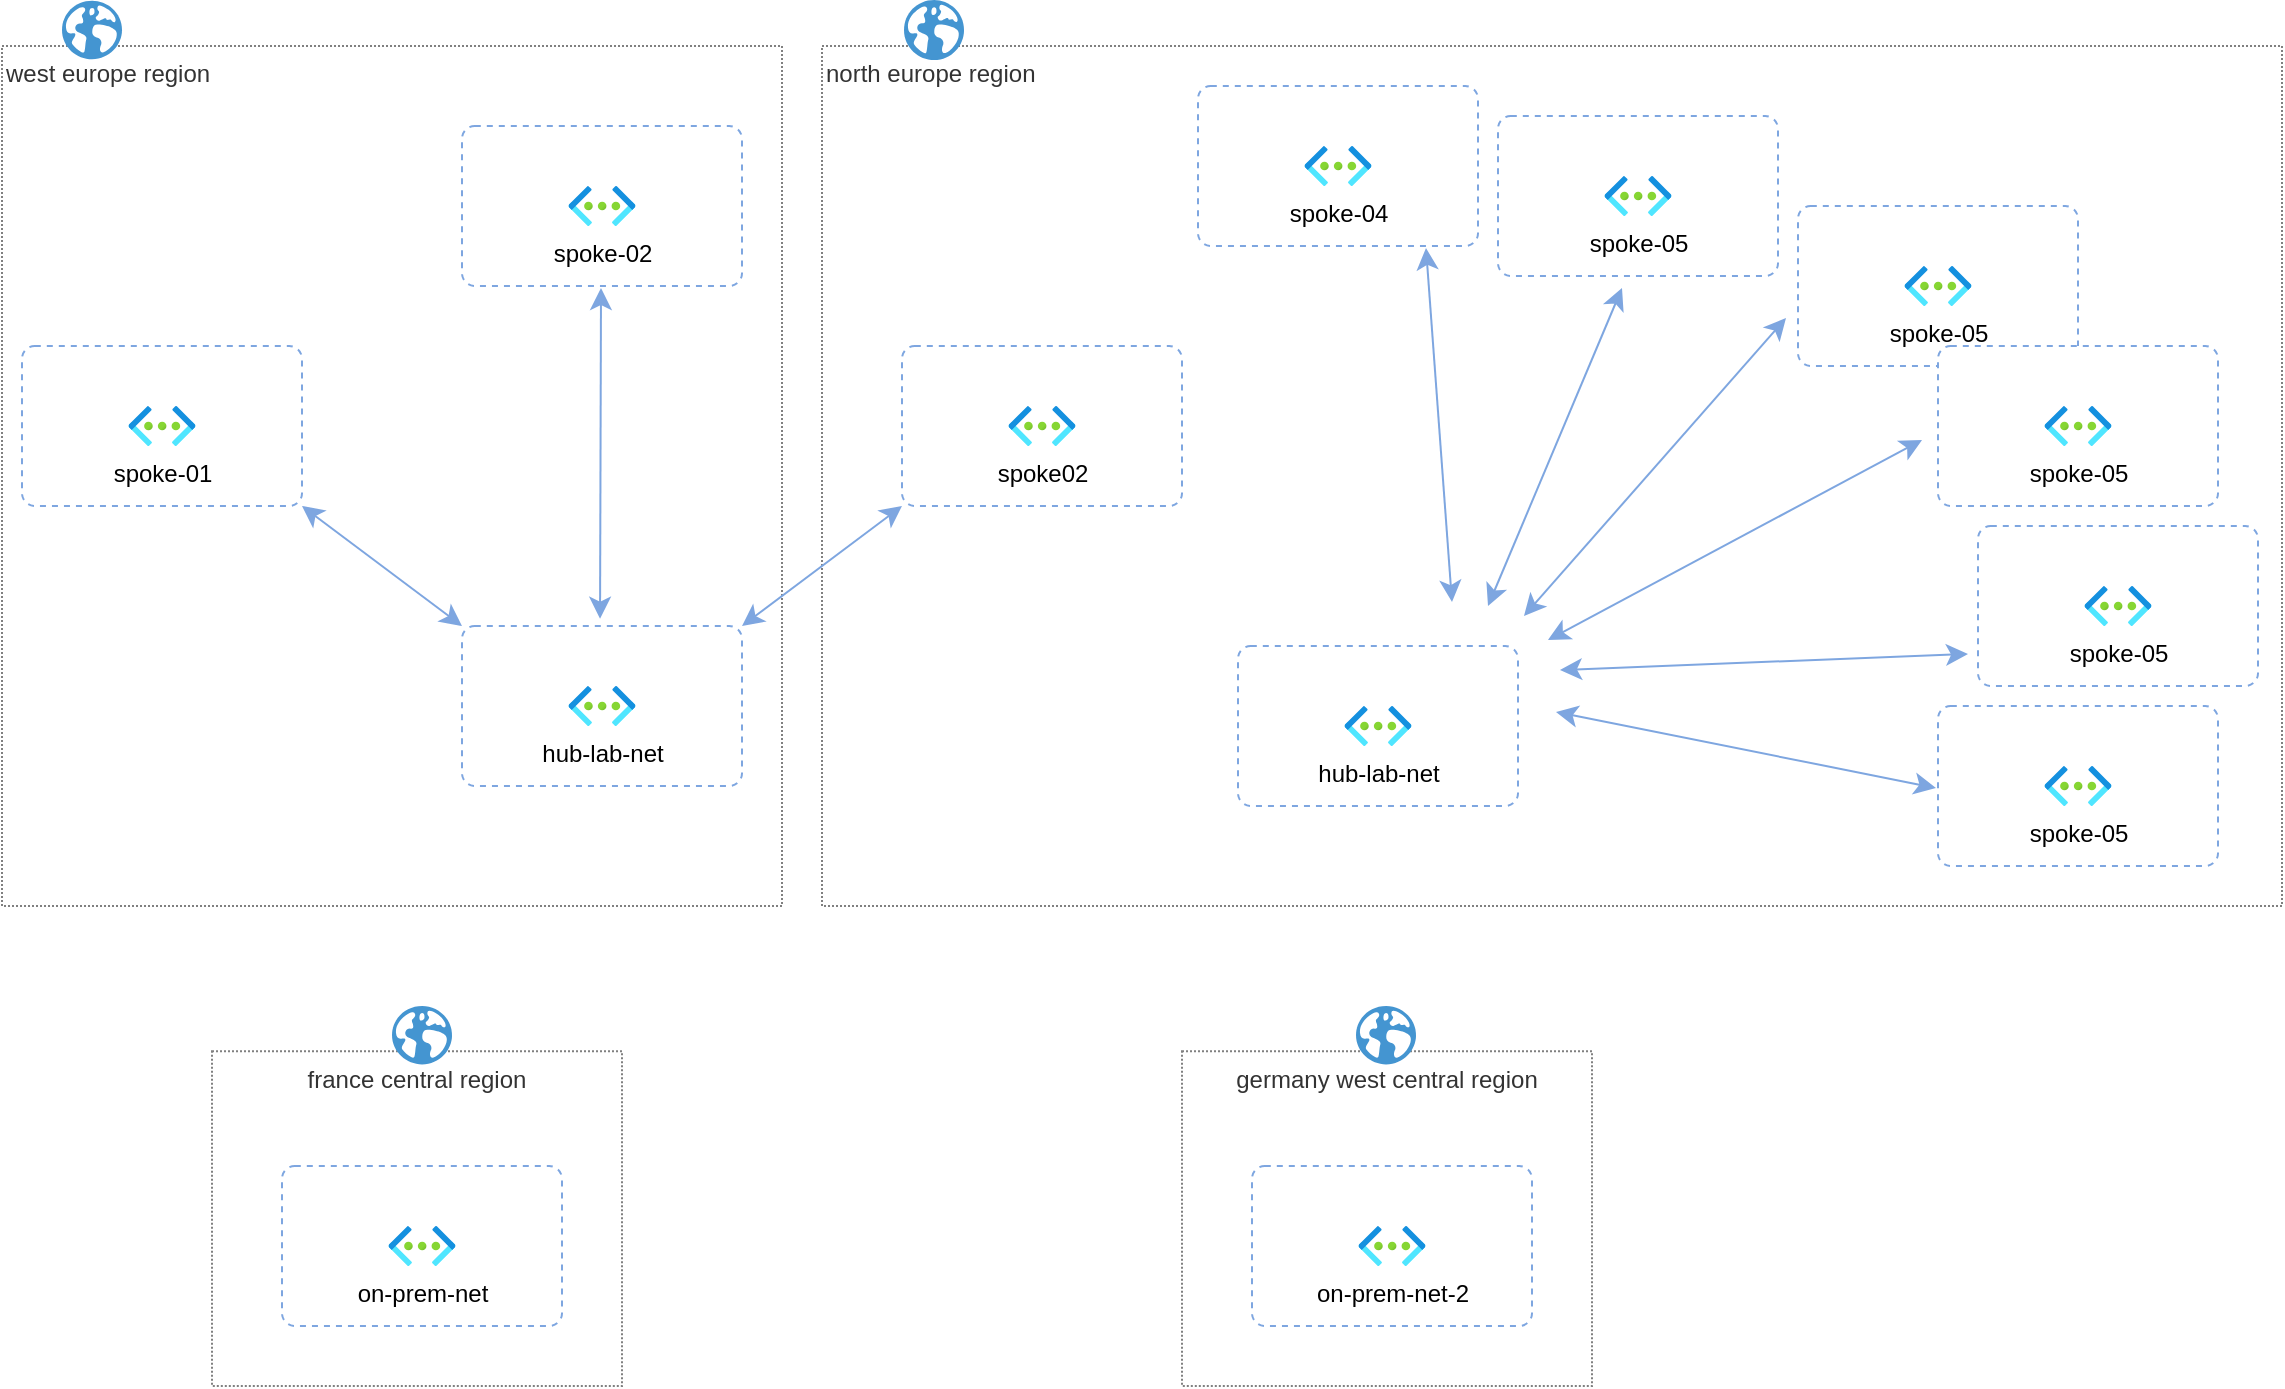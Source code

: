 <mxfile version="22.1.2" type="device">
  <diagram name="Page-1" id="FFA9UxrkgAWa3RQxIZZn">
    <mxGraphModel dx="2832" dy="1980" grid="1" gridSize="10" guides="1" tooltips="1" connect="1" arrows="1" fold="1" page="1" pageScale="1" pageWidth="850" pageHeight="1100" math="0" shadow="0">
      <root>
        <mxCell id="0" />
        <mxCell id="1" parent="0" />
        <mxCell id="5X7tObLMQbzSkKFwxiyW-83" value="west europe region" style="rounded=0;whiteSpace=wrap;html=1;fontSize=12;fillColor=none;strokeColor=#808080;dashed=1;dashPattern=1 1;verticalAlign=top;fontColor=#333333;align=left;" parent="1" vertex="1">
          <mxGeometry x="30" y="53" width="390" height="430" as="geometry" />
        </mxCell>
        <mxCell id="5X7tObLMQbzSkKFwxiyW-84" value="north europe region" style="rounded=0;whiteSpace=wrap;html=1;fontSize=12;fillColor=none;strokeColor=#808080;dashed=1;dashPattern=1 1;verticalAlign=top;fontColor=#333333;align=left;" parent="1" vertex="1">
          <mxGeometry x="440" y="53" width="730" height="430" as="geometry" />
        </mxCell>
        <mxCell id="5X7tObLMQbzSkKFwxiyW-85" value="" style="group" parent="1" vertex="1" connectable="0">
          <mxGeometry x="260" y="343" width="140" height="80" as="geometry" />
        </mxCell>
        <mxCell id="5X7tObLMQbzSkKFwxiyW-86" value="" style="rounded=1;whiteSpace=wrap;html=1;fontSize=16;dashed=1;strokeColor=#7EA6E0;arcSize=8;" parent="5X7tObLMQbzSkKFwxiyW-85" vertex="1">
          <mxGeometry width="140" height="80" as="geometry" />
        </mxCell>
        <mxCell id="5X7tObLMQbzSkKFwxiyW-87" value="hub-lab-net" style="aspect=fixed;html=1;points=[];align=center;image;fontSize=12;image=img/lib/azure2/networking/Virtual_Networks.svg;" parent="5X7tObLMQbzSkKFwxiyW-85" vertex="1">
          <mxGeometry x="53.25" y="30" width="33.5" height="20" as="geometry" />
        </mxCell>
        <mxCell id="5X7tObLMQbzSkKFwxiyW-88" value="" style="group" parent="1" vertex="1" connectable="0">
          <mxGeometry x="260" y="93" width="140" height="80" as="geometry" />
        </mxCell>
        <mxCell id="5X7tObLMQbzSkKFwxiyW-89" value="" style="rounded=1;whiteSpace=wrap;html=1;fontSize=16;dashed=1;strokeColor=#7EA6E0;arcSize=8;" parent="5X7tObLMQbzSkKFwxiyW-88" vertex="1">
          <mxGeometry width="140" height="80" as="geometry" />
        </mxCell>
        <mxCell id="5X7tObLMQbzSkKFwxiyW-90" value="spoke-02" style="aspect=fixed;html=1;points=[];align=center;image;fontSize=12;image=img/lib/azure2/networking/Virtual_Networks.svg;" parent="5X7tObLMQbzSkKFwxiyW-88" vertex="1">
          <mxGeometry x="53.25" y="30" width="33.5" height="20" as="geometry" />
        </mxCell>
        <mxCell id="5X7tObLMQbzSkKFwxiyW-91" value="" style="group" parent="1" vertex="1" connectable="0">
          <mxGeometry x="480" y="203" width="140" height="80" as="geometry" />
        </mxCell>
        <mxCell id="5X7tObLMQbzSkKFwxiyW-92" value="" style="rounded=1;whiteSpace=wrap;html=1;fontSize=16;dashed=1;strokeColor=#7EA6E0;arcSize=8;" parent="5X7tObLMQbzSkKFwxiyW-91" vertex="1">
          <mxGeometry width="140" height="80" as="geometry" />
        </mxCell>
        <mxCell id="5X7tObLMQbzSkKFwxiyW-93" value="spoke02" style="aspect=fixed;html=1;points=[];align=center;image;fontSize=12;image=img/lib/azure2/networking/Virtual_Networks.svg;" parent="5X7tObLMQbzSkKFwxiyW-91" vertex="1">
          <mxGeometry x="53.25" y="30" width="33.5" height="20" as="geometry" />
        </mxCell>
        <mxCell id="5X7tObLMQbzSkKFwxiyW-94" value="" style="group" parent="1" vertex="1" connectable="0">
          <mxGeometry x="40" y="203" width="140" height="80" as="geometry" />
        </mxCell>
        <mxCell id="5X7tObLMQbzSkKFwxiyW-95" value="" style="rounded=1;whiteSpace=wrap;html=1;fontSize=16;dashed=1;strokeColor=#7EA6E0;arcSize=8;" parent="5X7tObLMQbzSkKFwxiyW-94" vertex="1">
          <mxGeometry width="140" height="80" as="geometry" />
        </mxCell>
        <mxCell id="5X7tObLMQbzSkKFwxiyW-96" value="spoke-01" style="aspect=fixed;html=1;points=[];align=center;image;fontSize=12;image=img/lib/azure2/networking/Virtual_Networks.svg;" parent="5X7tObLMQbzSkKFwxiyW-94" vertex="1">
          <mxGeometry x="53.25" y="30" width="33.5" height="20" as="geometry" />
        </mxCell>
        <mxCell id="5X7tObLMQbzSkKFwxiyW-97" value="" style="group" parent="1" vertex="1" connectable="0">
          <mxGeometry x="648" y="353" width="140" height="80" as="geometry" />
        </mxCell>
        <mxCell id="5X7tObLMQbzSkKFwxiyW-98" value="" style="group" parent="5X7tObLMQbzSkKFwxiyW-97" vertex="1" connectable="0">
          <mxGeometry width="140" height="80" as="geometry" />
        </mxCell>
        <mxCell id="5X7tObLMQbzSkKFwxiyW-99" value="" style="rounded=1;whiteSpace=wrap;html=1;fontSize=16;dashed=1;strokeColor=#7EA6E0;arcSize=8;" parent="5X7tObLMQbzSkKFwxiyW-98" vertex="1">
          <mxGeometry width="140" height="80" as="geometry" />
        </mxCell>
        <mxCell id="5X7tObLMQbzSkKFwxiyW-100" value="hub-lab-net" style="aspect=fixed;html=1;points=[];align=center;image;fontSize=12;image=img/lib/azure2/networking/Virtual_Networks.svg;" parent="5X7tObLMQbzSkKFwxiyW-98" vertex="1">
          <mxGeometry x="53.25" y="30" width="33.5" height="20" as="geometry" />
        </mxCell>
        <mxCell id="5X7tObLMQbzSkKFwxiyW-101" value="" style="group" parent="1" vertex="1" connectable="0">
          <mxGeometry x="928" y="133" width="140" height="80" as="geometry" />
        </mxCell>
        <mxCell id="5X7tObLMQbzSkKFwxiyW-102" value="" style="rounded=1;whiteSpace=wrap;html=1;fontSize=16;dashed=1;strokeColor=#7EA6E0;arcSize=8;" parent="5X7tObLMQbzSkKFwxiyW-101" vertex="1">
          <mxGeometry width="140" height="80" as="geometry" />
        </mxCell>
        <mxCell id="5X7tObLMQbzSkKFwxiyW-103" value="spoke-05" style="aspect=fixed;html=1;points=[];align=center;image;fontSize=12;image=img/lib/azure2/networking/Virtual_Networks.svg;" parent="5X7tObLMQbzSkKFwxiyW-101" vertex="1">
          <mxGeometry x="53.25" y="30" width="33.5" height="20" as="geometry" />
        </mxCell>
        <mxCell id="5X7tObLMQbzSkKFwxiyW-104" value="" style="endArrow=classic;startArrow=classic;html=1;rounded=0;fontSize=12;startSize=8;endSize=8;curved=1;strokeColor=#7EA6E0;exitX=0.493;exitY=-0.058;exitDx=0;exitDy=0;exitPerimeter=0;" parent="1" edge="1">
          <mxGeometry width="50" height="50" relative="1" as="geometry">
            <mxPoint x="329.02" y="339.36" as="sourcePoint" />
            <mxPoint x="329.5" y="174" as="targetPoint" />
          </mxGeometry>
        </mxCell>
        <mxCell id="5X7tObLMQbzSkKFwxiyW-105" value="" style="endArrow=classic;startArrow=classic;html=1;rounded=0;fontSize=12;startSize=8;endSize=8;curved=1;strokeColor=#7EA6E0;entryX=0;entryY=1;entryDx=0;entryDy=0;" parent="1" target="5X7tObLMQbzSkKFwxiyW-92" edge="1">
          <mxGeometry width="50" height="50" relative="1" as="geometry">
            <mxPoint x="400" y="343" as="sourcePoint" />
            <mxPoint x="430.48" y="265.32" as="targetPoint" />
          </mxGeometry>
        </mxCell>
        <mxCell id="5X7tObLMQbzSkKFwxiyW-106" value="" style="endArrow=classic;startArrow=classic;html=1;rounded=0;fontSize=12;startSize=8;endSize=8;curved=1;strokeColor=#7EA6E0;entryX=0;entryY=1;entryDx=0;entryDy=0;" parent="1" edge="1">
          <mxGeometry width="50" height="50" relative="1" as="geometry">
            <mxPoint x="260" y="343" as="sourcePoint" />
            <mxPoint x="180" y="283" as="targetPoint" />
          </mxGeometry>
        </mxCell>
        <mxCell id="5X7tObLMQbzSkKFwxiyW-107" value="" style="endArrow=classic;startArrow=classic;html=1;rounded=0;fontSize=12;startSize=8;endSize=8;curved=1;strokeColor=#7EA6E0;" parent="1" edge="1">
          <mxGeometry width="50" height="50" relative="1" as="geometry">
            <mxPoint x="755" y="331" as="sourcePoint" />
            <mxPoint x="742" y="154" as="targetPoint" />
          </mxGeometry>
        </mxCell>
        <mxCell id="5X7tObLMQbzSkKFwxiyW-108" value="" style="shadow=0;dashed=0;html=1;strokeColor=none;fillColor=#4495D1;labelPosition=center;verticalLabelPosition=bottom;verticalAlign=top;align=center;outlineConnect=0;shape=mxgraph.veeam.globe;fontSize=16;" parent="1" vertex="1">
          <mxGeometry x="481" y="30" width="30" height="30" as="geometry" />
        </mxCell>
        <mxCell id="5X7tObLMQbzSkKFwxiyW-109" value="" style="shadow=0;dashed=0;html=1;strokeColor=none;fillColor=#4495D1;labelPosition=center;verticalLabelPosition=bottom;verticalAlign=top;align=center;outlineConnect=0;shape=mxgraph.veeam.globe;fontSize=16;" parent="1" vertex="1">
          <mxGeometry x="60" y="30.4" width="30" height="29.2" as="geometry" />
        </mxCell>
        <mxCell id="5X7tObLMQbzSkKFwxiyW-110" value="" style="endArrow=classic;startArrow=classic;html=1;rounded=0;fontSize=12;startSize=8;endSize=8;curved=1;strokeColor=#7EA6E0;" parent="1" edge="1">
          <mxGeometry width="50" height="50" relative="1" as="geometry">
            <mxPoint x="807" y="386" as="sourcePoint" />
            <mxPoint x="997" y="424" as="targetPoint" />
          </mxGeometry>
        </mxCell>
        <mxCell id="5X7tObLMQbzSkKFwxiyW-111" value="" style="endArrow=classic;startArrow=classic;html=1;rounded=0;fontSize=12;startSize=8;endSize=8;curved=1;strokeColor=#7EA6E0;" parent="1" edge="1">
          <mxGeometry width="50" height="50" relative="1" as="geometry">
            <mxPoint x="1013" y="357" as="sourcePoint" />
            <mxPoint x="809" y="365" as="targetPoint" />
          </mxGeometry>
        </mxCell>
        <mxCell id="5X7tObLMQbzSkKFwxiyW-112" value="" style="endArrow=classic;startArrow=classic;html=1;rounded=0;fontSize=12;startSize=8;endSize=8;curved=1;strokeColor=#7EA6E0;" parent="1" edge="1">
          <mxGeometry width="50" height="50" relative="1" as="geometry">
            <mxPoint x="990" y="250" as="sourcePoint" />
            <mxPoint x="803" y="350" as="targetPoint" />
          </mxGeometry>
        </mxCell>
        <mxCell id="5X7tObLMQbzSkKFwxiyW-113" value="" style="endArrow=classic;startArrow=classic;html=1;rounded=0;fontSize=12;startSize=8;endSize=8;curved=1;strokeColor=#7EA6E0;" parent="1" edge="1">
          <mxGeometry width="50" height="50" relative="1" as="geometry">
            <mxPoint x="791" y="338" as="sourcePoint" />
            <mxPoint x="922" y="189" as="targetPoint" />
          </mxGeometry>
        </mxCell>
        <mxCell id="5X7tObLMQbzSkKFwxiyW-114" value="" style="group" parent="1" vertex="1" connectable="0">
          <mxGeometry x="998" y="203" width="140" height="80" as="geometry" />
        </mxCell>
        <mxCell id="5X7tObLMQbzSkKFwxiyW-115" value="" style="rounded=1;whiteSpace=wrap;html=1;fontSize=16;dashed=1;strokeColor=#7EA6E0;arcSize=8;" parent="5X7tObLMQbzSkKFwxiyW-114" vertex="1">
          <mxGeometry width="140" height="80" as="geometry" />
        </mxCell>
        <mxCell id="5X7tObLMQbzSkKFwxiyW-116" value="spoke-05" style="aspect=fixed;html=1;points=[];align=center;image;fontSize=12;image=img/lib/azure2/networking/Virtual_Networks.svg;" parent="5X7tObLMQbzSkKFwxiyW-114" vertex="1">
          <mxGeometry x="53.25" y="30" width="33.5" height="20" as="geometry" />
        </mxCell>
        <mxCell id="5X7tObLMQbzSkKFwxiyW-117" value="" style="group" parent="1" vertex="1" connectable="0">
          <mxGeometry x="998" y="383" width="140" height="80" as="geometry" />
        </mxCell>
        <mxCell id="5X7tObLMQbzSkKFwxiyW-118" value="" style="rounded=1;whiteSpace=wrap;html=1;fontSize=16;dashed=1;strokeColor=#7EA6E0;arcSize=8;" parent="5X7tObLMQbzSkKFwxiyW-117" vertex="1">
          <mxGeometry width="140" height="80" as="geometry" />
        </mxCell>
        <mxCell id="5X7tObLMQbzSkKFwxiyW-119" value="spoke-05" style="aspect=fixed;html=1;points=[];align=center;image;fontSize=12;image=img/lib/azure2/networking/Virtual_Networks.svg;" parent="5X7tObLMQbzSkKFwxiyW-117" vertex="1">
          <mxGeometry x="53.25" y="30" width="33.5" height="20" as="geometry" />
        </mxCell>
        <mxCell id="5X7tObLMQbzSkKFwxiyW-120" value="" style="group" parent="1" vertex="1" connectable="0">
          <mxGeometry x="1018" y="293" width="140" height="80" as="geometry" />
        </mxCell>
        <mxCell id="5X7tObLMQbzSkKFwxiyW-121" value="" style="rounded=1;whiteSpace=wrap;html=1;fontSize=16;dashed=1;strokeColor=#7EA6E0;arcSize=8;" parent="5X7tObLMQbzSkKFwxiyW-120" vertex="1">
          <mxGeometry width="140" height="80" as="geometry" />
        </mxCell>
        <mxCell id="5X7tObLMQbzSkKFwxiyW-122" value="spoke-05" style="aspect=fixed;html=1;points=[];align=center;image;fontSize=12;image=img/lib/azure2/networking/Virtual_Networks.svg;" parent="5X7tObLMQbzSkKFwxiyW-120" vertex="1">
          <mxGeometry x="53.25" y="30" width="33.5" height="20" as="geometry" />
        </mxCell>
        <mxCell id="5X7tObLMQbzSkKFwxiyW-123" value="" style="endArrow=classic;startArrow=classic;html=1;rounded=0;fontSize=12;startSize=8;endSize=8;curved=1;strokeColor=#7EA6E0;" parent="1" edge="1">
          <mxGeometry width="50" height="50" relative="1" as="geometry">
            <mxPoint x="773" y="333" as="sourcePoint" />
            <mxPoint x="840" y="174" as="targetPoint" />
          </mxGeometry>
        </mxCell>
        <mxCell id="5X7tObLMQbzSkKFwxiyW-124" value="" style="group" parent="1" vertex="1" connectable="0">
          <mxGeometry x="628" y="73" width="140" height="80" as="geometry" />
        </mxCell>
        <mxCell id="5X7tObLMQbzSkKFwxiyW-125" value="" style="rounded=1;whiteSpace=wrap;html=1;fontSize=16;dashed=1;strokeColor=#7EA6E0;arcSize=8;" parent="5X7tObLMQbzSkKFwxiyW-124" vertex="1">
          <mxGeometry width="140" height="80" as="geometry" />
        </mxCell>
        <mxCell id="5X7tObLMQbzSkKFwxiyW-126" value="spoke-04" style="aspect=fixed;html=1;points=[];align=center;image;fontSize=12;image=img/lib/azure2/networking/Virtual_Networks.svg;" parent="5X7tObLMQbzSkKFwxiyW-124" vertex="1">
          <mxGeometry x="53.25" y="30" width="33.5" height="20" as="geometry" />
        </mxCell>
        <mxCell id="5X7tObLMQbzSkKFwxiyW-127" value="" style="group" parent="1" vertex="1" connectable="0">
          <mxGeometry x="778" y="88" width="140" height="80" as="geometry" />
        </mxCell>
        <mxCell id="5X7tObLMQbzSkKFwxiyW-128" value="" style="rounded=1;whiteSpace=wrap;html=1;fontSize=16;dashed=1;strokeColor=#7EA6E0;arcSize=8;" parent="5X7tObLMQbzSkKFwxiyW-127" vertex="1">
          <mxGeometry width="140" height="80" as="geometry" />
        </mxCell>
        <mxCell id="5X7tObLMQbzSkKFwxiyW-129" value="spoke-05" style="aspect=fixed;html=1;points=[];align=center;image;fontSize=12;image=img/lib/azure2/networking/Virtual_Networks.svg;" parent="5X7tObLMQbzSkKFwxiyW-127" vertex="1">
          <mxGeometry x="53.25" y="30" width="33.5" height="20" as="geometry" />
        </mxCell>
        <mxCell id="5X7tObLMQbzSkKFwxiyW-130" value="france central region" style="rounded=0;whiteSpace=wrap;html=1;fontSize=12;fillColor=none;strokeColor=#808080;dashed=1;dashPattern=1 1;verticalAlign=top;fontColor=#333333;align=center;" parent="1" vertex="1">
          <mxGeometry x="135" y="555.6" width="205" height="167.4" as="geometry" />
        </mxCell>
        <mxCell id="5X7tObLMQbzSkKFwxiyW-131" value="" style="shadow=0;dashed=0;html=1;strokeColor=none;fillColor=#4495D1;labelPosition=center;verticalLabelPosition=bottom;verticalAlign=top;align=center;outlineConnect=0;shape=mxgraph.veeam.globe;fontSize=16;" parent="1" vertex="1">
          <mxGeometry x="225" y="533" width="30" height="29.2" as="geometry" />
        </mxCell>
        <mxCell id="5X7tObLMQbzSkKFwxiyW-132" value="" style="group" parent="1" vertex="1" connectable="0">
          <mxGeometry x="170" y="613" width="140" height="80" as="geometry" />
        </mxCell>
        <mxCell id="5X7tObLMQbzSkKFwxiyW-133" value="" style="rounded=1;whiteSpace=wrap;html=1;fontSize=16;dashed=1;strokeColor=#7EA6E0;arcSize=8;" parent="5X7tObLMQbzSkKFwxiyW-132" vertex="1">
          <mxGeometry width="140" height="80" as="geometry" />
        </mxCell>
        <mxCell id="5X7tObLMQbzSkKFwxiyW-134" value="on-prem-net" style="aspect=fixed;html=1;points=[];align=center;image;fontSize=12;image=img/lib/azure2/networking/Virtual_Networks.svg;" parent="5X7tObLMQbzSkKFwxiyW-132" vertex="1">
          <mxGeometry x="53.25" y="30" width="33.5" height="20" as="geometry" />
        </mxCell>
        <mxCell id="5X7tObLMQbzSkKFwxiyW-135" value="germany west central region" style="rounded=0;whiteSpace=wrap;html=1;fontSize=12;fillColor=none;strokeColor=#808080;dashed=1;dashPattern=1 1;verticalAlign=top;fontColor=#333333;align=center;" parent="1" vertex="1">
          <mxGeometry x="620" y="555.6" width="205" height="167.4" as="geometry" />
        </mxCell>
        <mxCell id="5X7tObLMQbzSkKFwxiyW-136" value="" style="shadow=0;dashed=0;html=1;strokeColor=none;fillColor=#4495D1;labelPosition=center;verticalLabelPosition=bottom;verticalAlign=top;align=center;outlineConnect=0;shape=mxgraph.veeam.globe;fontSize=16;" parent="1" vertex="1">
          <mxGeometry x="707" y="533" width="30" height="29.2" as="geometry" />
        </mxCell>
        <mxCell id="5X7tObLMQbzSkKFwxiyW-137" value="" style="group" parent="1" vertex="1" connectable="0">
          <mxGeometry x="655" y="613" width="140" height="80" as="geometry" />
        </mxCell>
        <mxCell id="5X7tObLMQbzSkKFwxiyW-138" value="" style="rounded=1;whiteSpace=wrap;html=1;fontSize=16;dashed=1;strokeColor=#7EA6E0;arcSize=8;" parent="5X7tObLMQbzSkKFwxiyW-137" vertex="1">
          <mxGeometry width="140" height="80" as="geometry" />
        </mxCell>
        <mxCell id="5X7tObLMQbzSkKFwxiyW-139" value="on-prem-net-2" style="aspect=fixed;html=1;points=[];align=center;image;fontSize=12;image=img/lib/azure2/networking/Virtual_Networks.svg;" parent="5X7tObLMQbzSkKFwxiyW-137" vertex="1">
          <mxGeometry x="53.25" y="30" width="33.5" height="20" as="geometry" />
        </mxCell>
      </root>
    </mxGraphModel>
  </diagram>
</mxfile>
